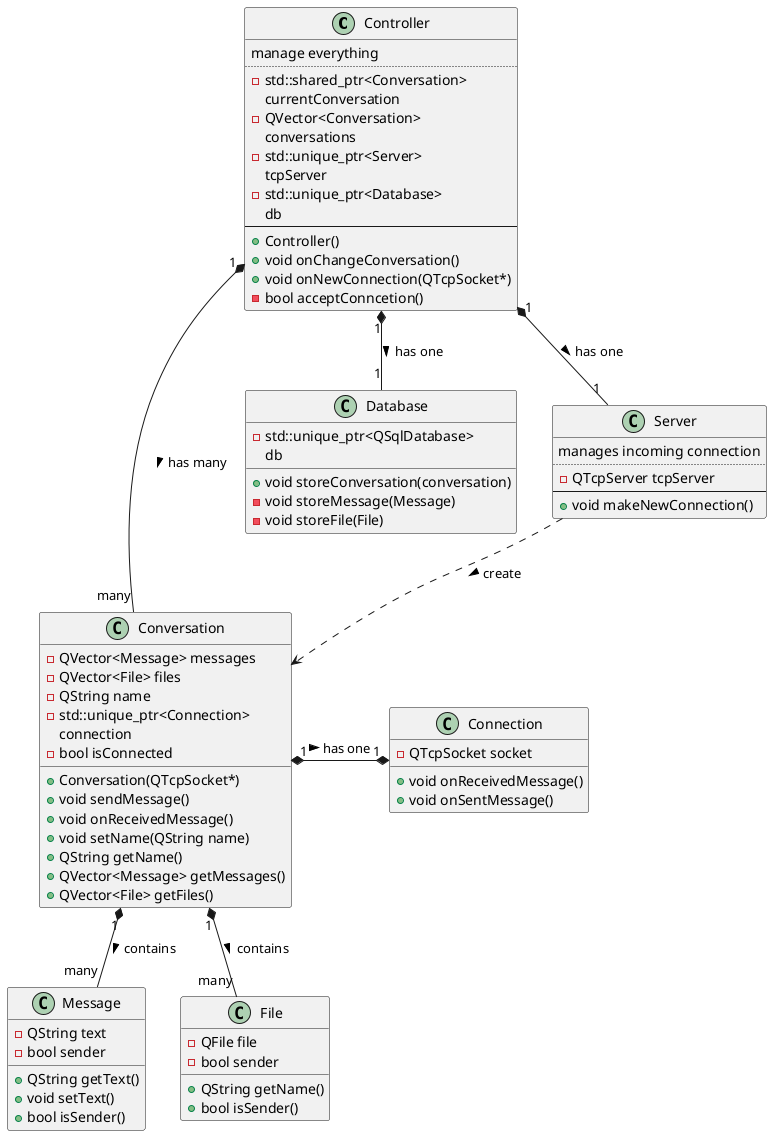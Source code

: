 
@startuml

class Controller
class Database
class Conversation
class Message
class Server
class Connection
class File

Controller "1" *-- "many" Conversation : has many >
Controller "1" *-- "1" Database : has one >
Controller "1" *-- "1" Server : has one >
Conversation "1" *-- "many" Message : contains >
Conversation "1" *-- "many" File : contains >
Server ..> Conversation : create >
Conversation "1" *-* "1" Connection : has one >

class Controller {
manage everything
..
-std::shared_ptr<Conversation>
currentConversation
-QVector<Conversation>
conversations
-std::unique_ptr<Server>
tcpServer
-std::unique_ptr<Database>
db
--
+Controller()
+void onChangeConversation()
+void onNewConnection(QTcpSocket*)
-bool acceptConncetion()
}

class Conversation {
+Conversation(QTcpSocket*)
+void sendMessage()
+void onReceivedMessage()
+void setName(QString name)
+QString getName()
+QVector<Message> getMessages()
+QVector<File> getFiles()
-QVector<Message> messages
-QVector<File> files
-QString name
-std::unique_ptr<Connection>
connection
-bool isConnected
}

class Message {
+QString getText()
+void setText()
+bool isSender()
-QString text
-bool sender
}

class Server {
manages incoming connection
..
-QTcpServer tcpServer
--
+void makeNewConnection()
}

class Connection {
+void onReceivedMessage()
+void onSentMessage()
-QTcpSocket socket
}

class File {
+QString getName()
+bool isSender()
-QFile file
-bool sender
}

class Database {
-std::unique_ptr<QSqlDatabase>
db
+void storeConversation(conversation)
-void storeMessage(Message)
-void storeFile(File)
}

@enduml
